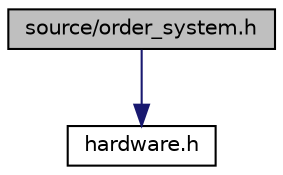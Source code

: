digraph "source/order_system.h"
{
  edge [fontname="Helvetica",fontsize="10",labelfontname="Helvetica",labelfontsize="10"];
  node [fontname="Helvetica",fontsize="10",shape=record];
  Node0 [label="source/order_system.h",height=0.2,width=0.4,color="black", fillcolor="grey75", style="filled", fontcolor="black"];
  Node0 -> Node1 [color="midnightblue",fontsize="10",style="solid"];
  Node1 [label="hardware.h",height=0.2,width=0.4,color="black", fillcolor="white", style="filled",URL="$hardware_8h.html",tooltip="Driver for the elevator hardware. "];
}
